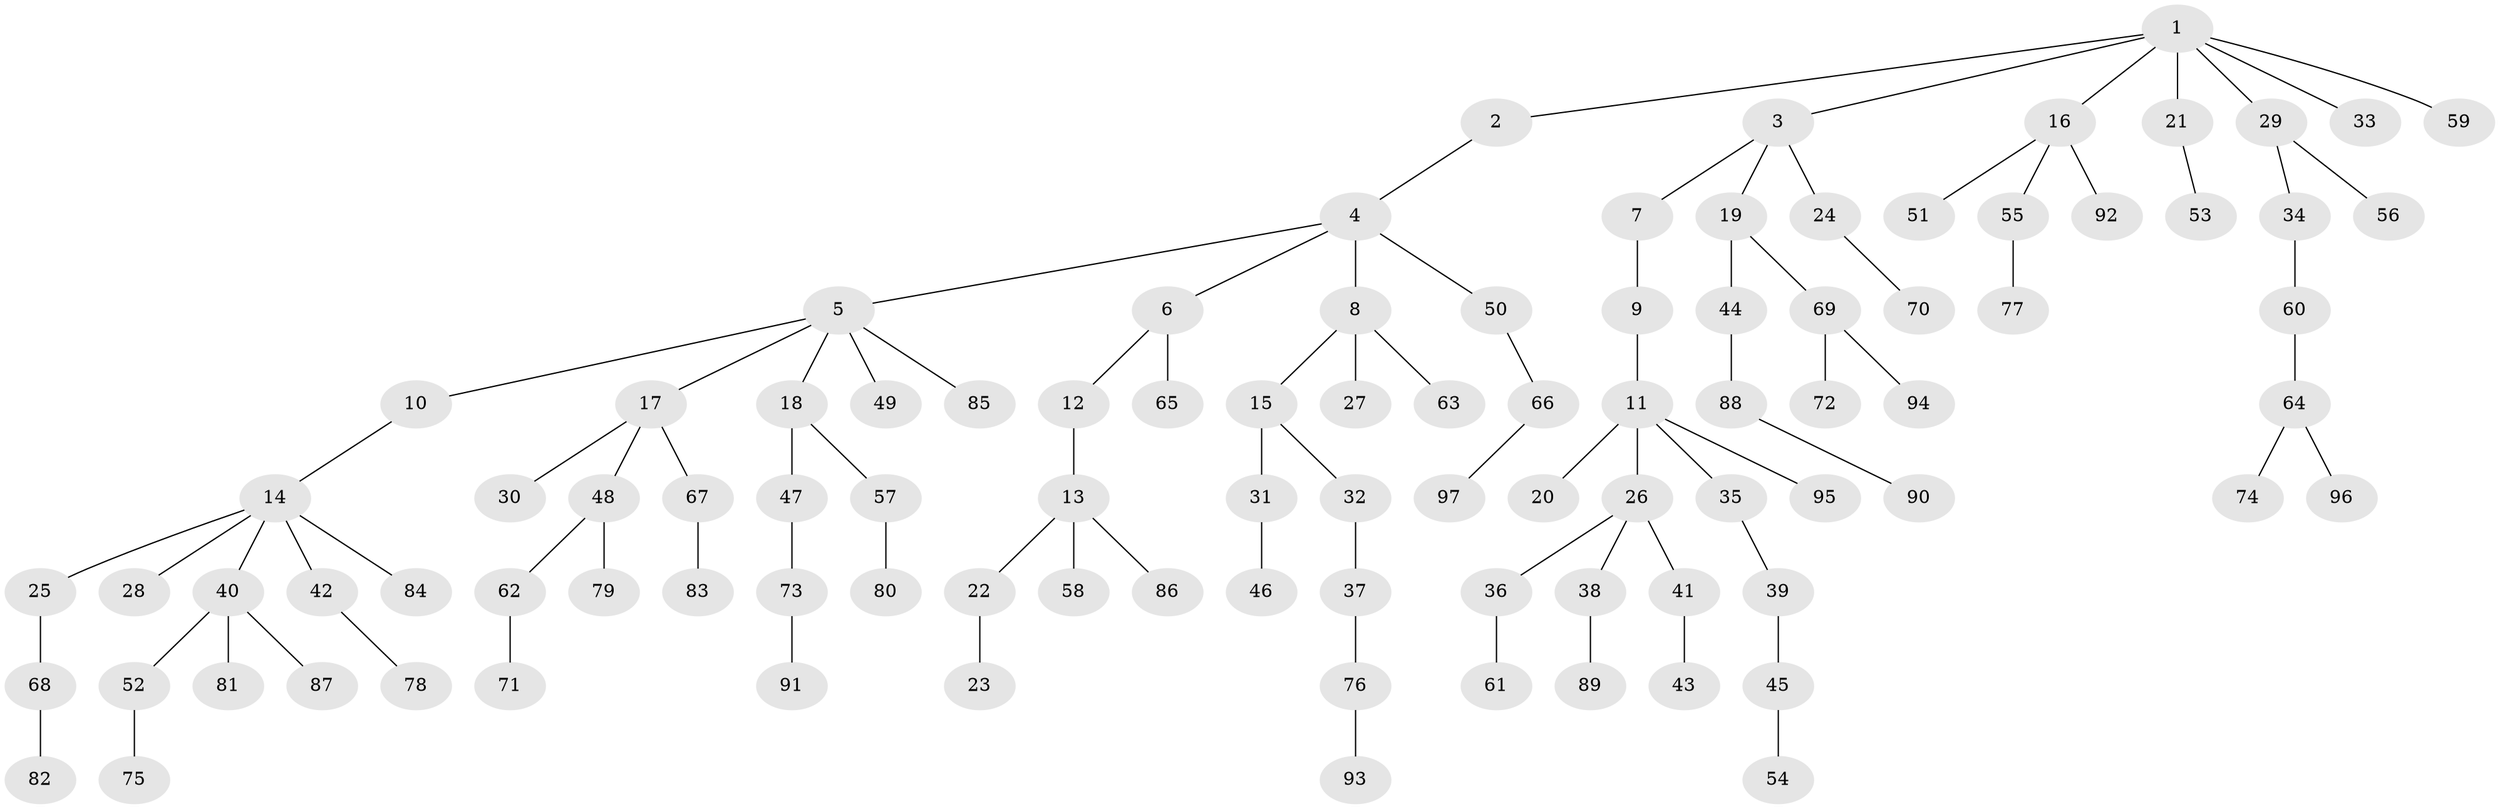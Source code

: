 // coarse degree distribution, {6: 0.015384615384615385, 5: 0.06153846153846154, 4: 0.06153846153846154, 3: 0.1076923076923077, 2: 0.24615384615384617, 1: 0.5076923076923077}
// Generated by graph-tools (version 1.1) at 2025/24/03/03/25 07:24:06]
// undirected, 97 vertices, 96 edges
graph export_dot {
graph [start="1"]
  node [color=gray90,style=filled];
  1;
  2;
  3;
  4;
  5;
  6;
  7;
  8;
  9;
  10;
  11;
  12;
  13;
  14;
  15;
  16;
  17;
  18;
  19;
  20;
  21;
  22;
  23;
  24;
  25;
  26;
  27;
  28;
  29;
  30;
  31;
  32;
  33;
  34;
  35;
  36;
  37;
  38;
  39;
  40;
  41;
  42;
  43;
  44;
  45;
  46;
  47;
  48;
  49;
  50;
  51;
  52;
  53;
  54;
  55;
  56;
  57;
  58;
  59;
  60;
  61;
  62;
  63;
  64;
  65;
  66;
  67;
  68;
  69;
  70;
  71;
  72;
  73;
  74;
  75;
  76;
  77;
  78;
  79;
  80;
  81;
  82;
  83;
  84;
  85;
  86;
  87;
  88;
  89;
  90;
  91;
  92;
  93;
  94;
  95;
  96;
  97;
  1 -- 2;
  1 -- 3;
  1 -- 16;
  1 -- 21;
  1 -- 29;
  1 -- 33;
  1 -- 59;
  2 -- 4;
  3 -- 7;
  3 -- 19;
  3 -- 24;
  4 -- 5;
  4 -- 6;
  4 -- 8;
  4 -- 50;
  5 -- 10;
  5 -- 17;
  5 -- 18;
  5 -- 49;
  5 -- 85;
  6 -- 12;
  6 -- 65;
  7 -- 9;
  8 -- 15;
  8 -- 27;
  8 -- 63;
  9 -- 11;
  10 -- 14;
  11 -- 20;
  11 -- 26;
  11 -- 35;
  11 -- 95;
  12 -- 13;
  13 -- 22;
  13 -- 58;
  13 -- 86;
  14 -- 25;
  14 -- 28;
  14 -- 40;
  14 -- 42;
  14 -- 84;
  15 -- 31;
  15 -- 32;
  16 -- 51;
  16 -- 55;
  16 -- 92;
  17 -- 30;
  17 -- 48;
  17 -- 67;
  18 -- 47;
  18 -- 57;
  19 -- 44;
  19 -- 69;
  21 -- 53;
  22 -- 23;
  24 -- 70;
  25 -- 68;
  26 -- 36;
  26 -- 38;
  26 -- 41;
  29 -- 34;
  29 -- 56;
  31 -- 46;
  32 -- 37;
  34 -- 60;
  35 -- 39;
  36 -- 61;
  37 -- 76;
  38 -- 89;
  39 -- 45;
  40 -- 52;
  40 -- 81;
  40 -- 87;
  41 -- 43;
  42 -- 78;
  44 -- 88;
  45 -- 54;
  47 -- 73;
  48 -- 62;
  48 -- 79;
  50 -- 66;
  52 -- 75;
  55 -- 77;
  57 -- 80;
  60 -- 64;
  62 -- 71;
  64 -- 74;
  64 -- 96;
  66 -- 97;
  67 -- 83;
  68 -- 82;
  69 -- 72;
  69 -- 94;
  73 -- 91;
  76 -- 93;
  88 -- 90;
}
